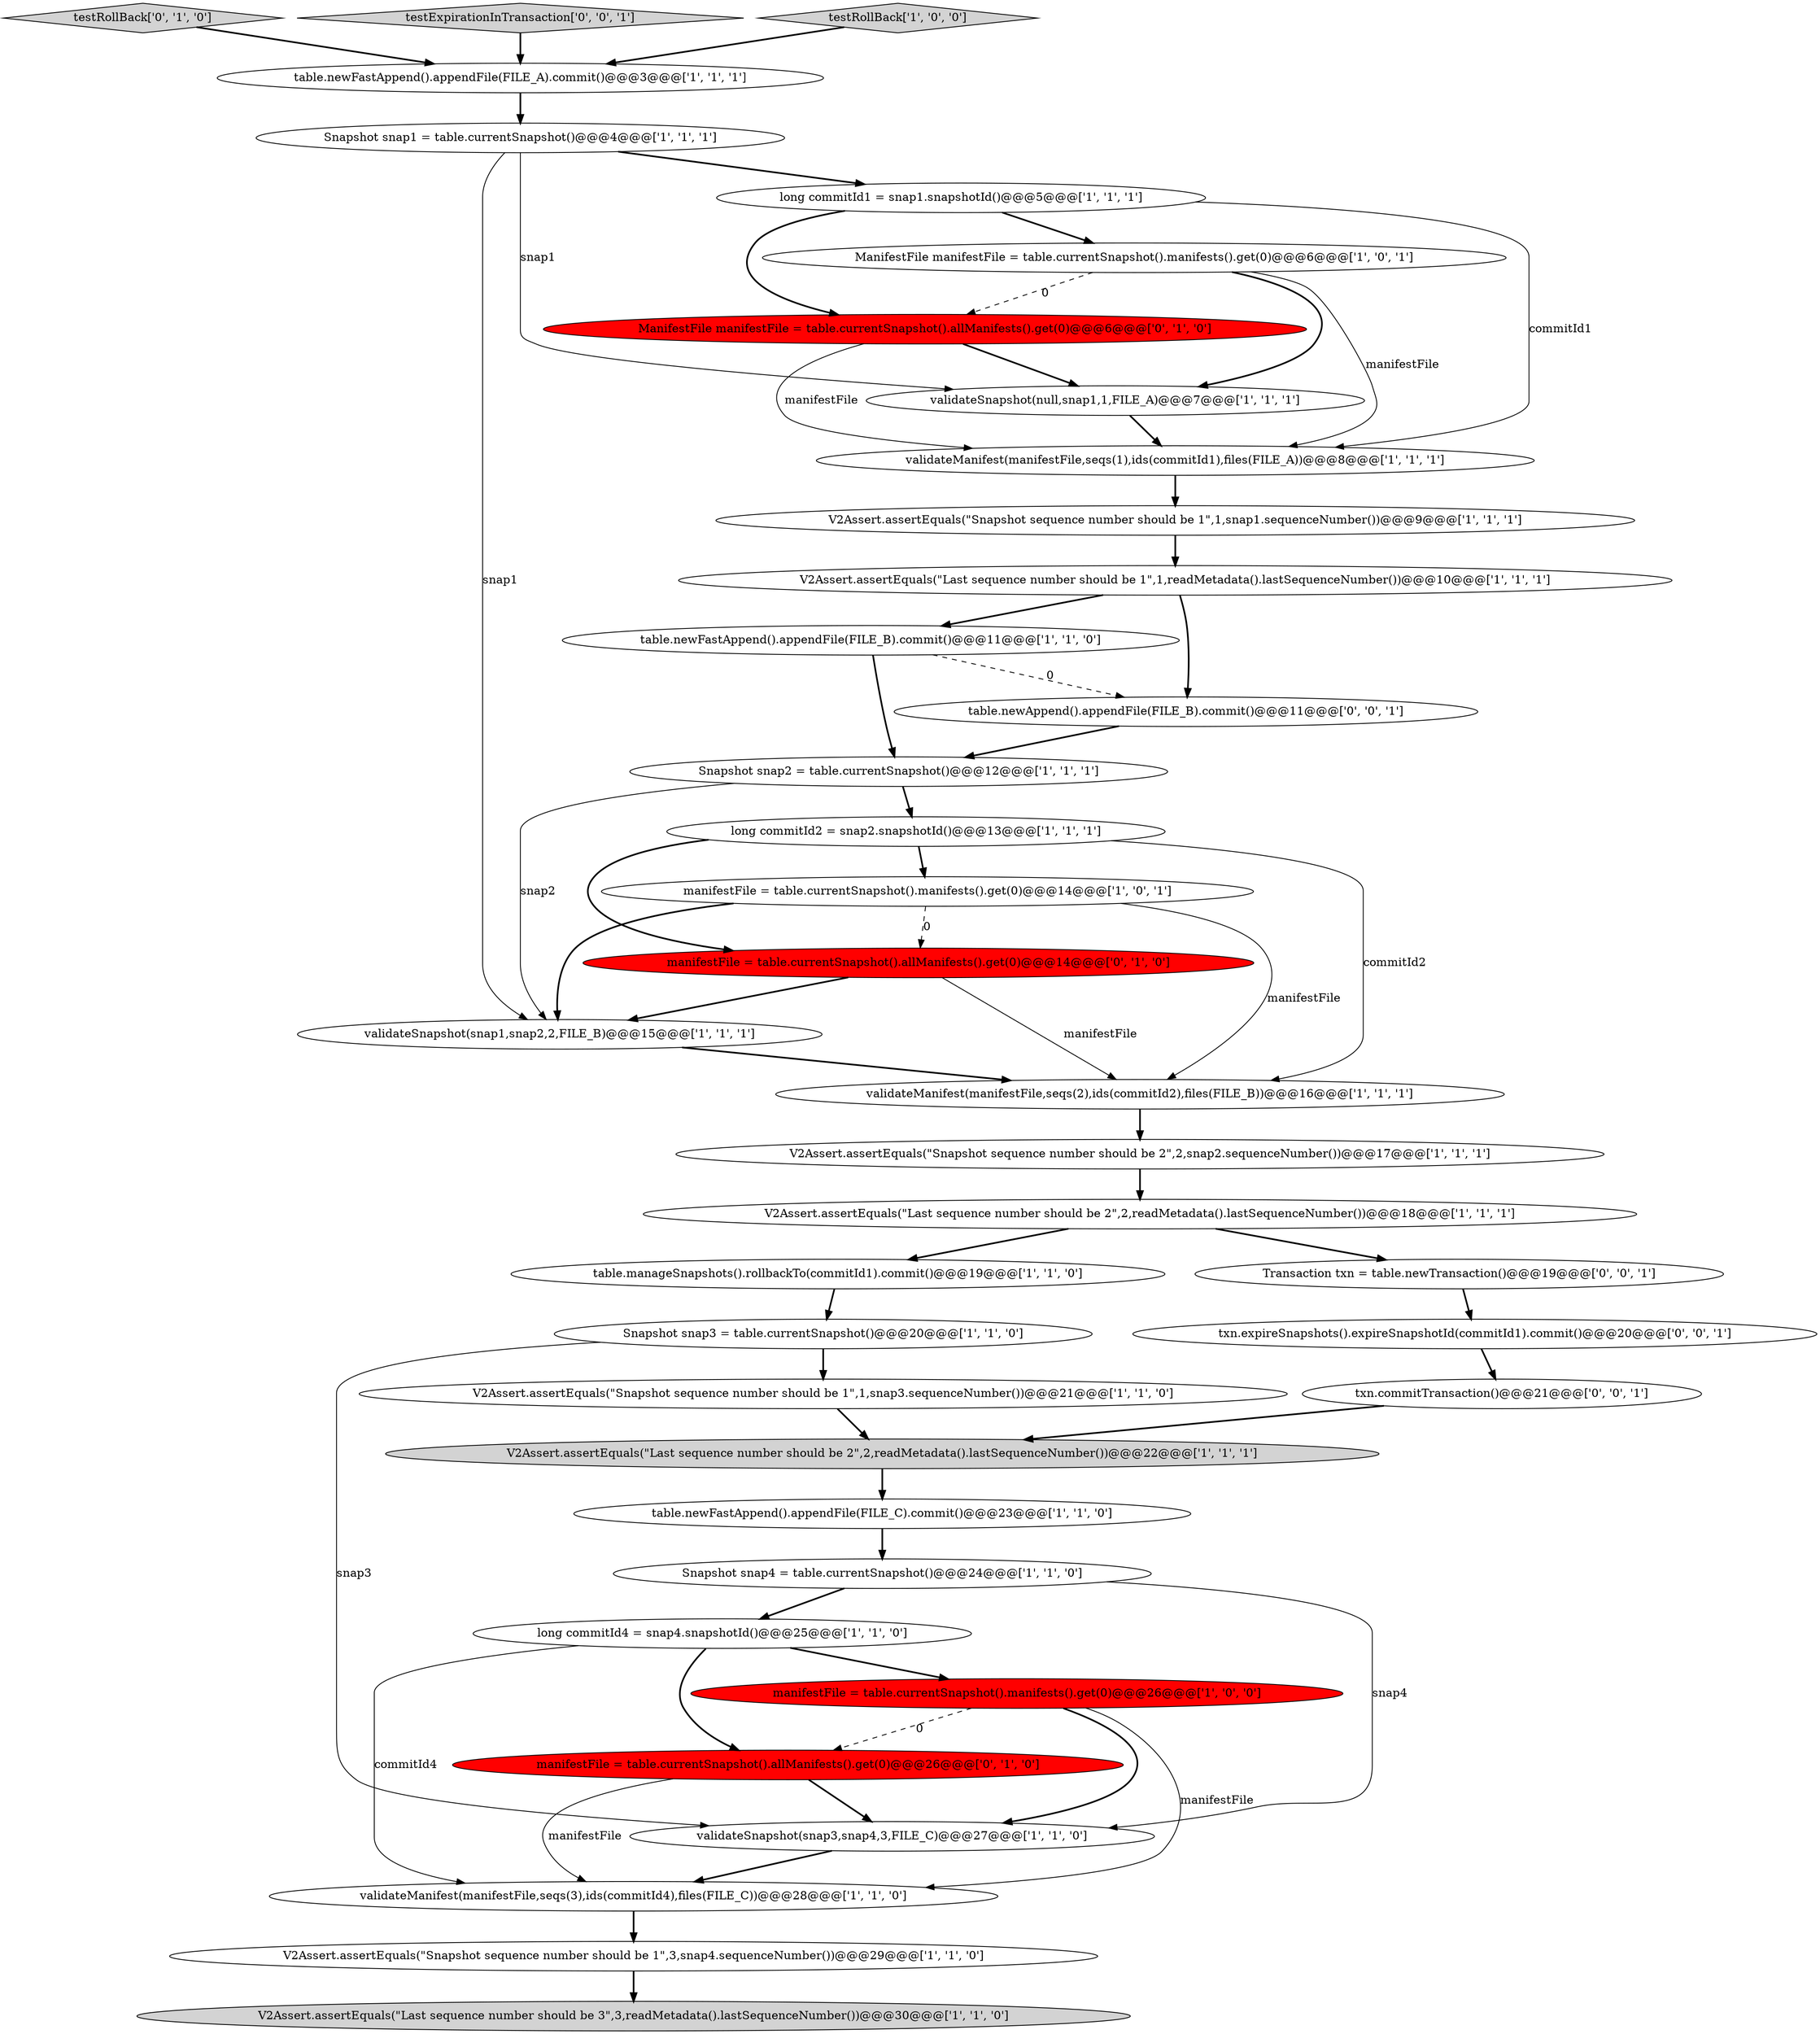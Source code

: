 digraph {
24 [style = filled, label = "validateSnapshot(null,snap1,1,FILE_A)@@@7@@@['1', '1', '1']", fillcolor = white, shape = ellipse image = "AAA0AAABBB1BBB"];
22 [style = filled, label = "validateSnapshot(snap3,snap4,3,FILE_C)@@@27@@@['1', '1', '0']", fillcolor = white, shape = ellipse image = "AAA0AAABBB1BBB"];
9 [style = filled, label = "Snapshot snap4 = table.currentSnapshot()@@@24@@@['1', '1', '0']", fillcolor = white, shape = ellipse image = "AAA0AAABBB1BBB"];
4 [style = filled, label = "V2Assert.assertEquals(\"Last sequence number should be 2\",2,readMetadata().lastSequenceNumber())@@@18@@@['1', '1', '1']", fillcolor = white, shape = ellipse image = "AAA0AAABBB1BBB"];
7 [style = filled, label = "Snapshot snap1 = table.currentSnapshot()@@@4@@@['1', '1', '1']", fillcolor = white, shape = ellipse image = "AAA0AAABBB1BBB"];
5 [style = filled, label = "table.manageSnapshots().rollbackTo(commitId1).commit()@@@19@@@['1', '1', '0']", fillcolor = white, shape = ellipse image = "AAA0AAABBB1BBB"];
31 [style = filled, label = "testRollBack['0', '1', '0']", fillcolor = lightgray, shape = diamond image = "AAA0AAABBB2BBB"];
36 [style = filled, label = "testExpirationInTransaction['0', '0', '1']", fillcolor = lightgray, shape = diamond image = "AAA0AAABBB3BBB"];
20 [style = filled, label = "manifestFile = table.currentSnapshot().manifests().get(0)@@@14@@@['1', '0', '1']", fillcolor = white, shape = ellipse image = "AAA0AAABBB1BBB"];
13 [style = filled, label = "V2Assert.assertEquals(\"Snapshot sequence number should be 1\",1,snap3.sequenceNumber())@@@21@@@['1', '1', '0']", fillcolor = white, shape = ellipse image = "AAA0AAABBB1BBB"];
3 [style = filled, label = "validateManifest(manifestFile,seqs(3),ids(commitId4),files(FILE_C))@@@28@@@['1', '1', '0']", fillcolor = white, shape = ellipse image = "AAA0AAABBB1BBB"];
1 [style = filled, label = "V2Assert.assertEquals(\"Snapshot sequence number should be 1\",3,snap4.sequenceNumber())@@@29@@@['1', '1', '0']", fillcolor = white, shape = ellipse image = "AAA0AAABBB1BBB"];
27 [style = filled, label = "manifestFile = table.currentSnapshot().manifests().get(0)@@@26@@@['1', '0', '0']", fillcolor = red, shape = ellipse image = "AAA1AAABBB1BBB"];
14 [style = filled, label = "V2Assert.assertEquals(\"Last sequence number should be 1\",1,readMetadata().lastSequenceNumber())@@@10@@@['1', '1', '1']", fillcolor = white, shape = ellipse image = "AAA0AAABBB1BBB"];
23 [style = filled, label = "long commitId4 = snap4.snapshotId()@@@25@@@['1', '1', '0']", fillcolor = white, shape = ellipse image = "AAA0AAABBB1BBB"];
25 [style = filled, label = "V2Assert.assertEquals(\"Snapshot sequence number should be 1\",1,snap1.sequenceNumber())@@@9@@@['1', '1', '1']", fillcolor = white, shape = ellipse image = "AAA0AAABBB1BBB"];
19 [style = filled, label = "validateManifest(manifestFile,seqs(2),ids(commitId2),files(FILE_B))@@@16@@@['1', '1', '1']", fillcolor = white, shape = ellipse image = "AAA0AAABBB1BBB"];
2 [style = filled, label = "table.newFastAppend().appendFile(FILE_C).commit()@@@23@@@['1', '1', '0']", fillcolor = white, shape = ellipse image = "AAA0AAABBB1BBB"];
18 [style = filled, label = "validateManifest(manifestFile,seqs(1),ids(commitId1),files(FILE_A))@@@8@@@['1', '1', '1']", fillcolor = white, shape = ellipse image = "AAA0AAABBB1BBB"];
6 [style = filled, label = "testRollBack['1', '0', '0']", fillcolor = lightgray, shape = diamond image = "AAA0AAABBB1BBB"];
16 [style = filled, label = "Snapshot snap2 = table.currentSnapshot()@@@12@@@['1', '1', '1']", fillcolor = white, shape = ellipse image = "AAA0AAABBB1BBB"];
21 [style = filled, label = "ManifestFile manifestFile = table.currentSnapshot().manifests().get(0)@@@6@@@['1', '0', '1']", fillcolor = white, shape = ellipse image = "AAA0AAABBB1BBB"];
34 [style = filled, label = "txn.expireSnapshots().expireSnapshotId(commitId1).commit()@@@20@@@['0', '0', '1']", fillcolor = white, shape = ellipse image = "AAA0AAABBB3BBB"];
11 [style = filled, label = "V2Assert.assertEquals(\"Last sequence number should be 3\",3,readMetadata().lastSequenceNumber())@@@30@@@['1', '1', '0']", fillcolor = lightgray, shape = ellipse image = "AAA0AAABBB1BBB"];
30 [style = filled, label = "ManifestFile manifestFile = table.currentSnapshot().allManifests().get(0)@@@6@@@['0', '1', '0']", fillcolor = red, shape = ellipse image = "AAA1AAABBB2BBB"];
15 [style = filled, label = "V2Assert.assertEquals(\"Last sequence number should be 2\",2,readMetadata().lastSequenceNumber())@@@22@@@['1', '1', '1']", fillcolor = lightgray, shape = ellipse image = "AAA0AAABBB1BBB"];
29 [style = filled, label = "manifestFile = table.currentSnapshot().allManifests().get(0)@@@26@@@['0', '1', '0']", fillcolor = red, shape = ellipse image = "AAA1AAABBB2BBB"];
37 [style = filled, label = "txn.commitTransaction()@@@21@@@['0', '0', '1']", fillcolor = white, shape = ellipse image = "AAA0AAABBB3BBB"];
17 [style = filled, label = "table.newFastAppend().appendFile(FILE_A).commit()@@@3@@@['1', '1', '1']", fillcolor = white, shape = ellipse image = "AAA0AAABBB1BBB"];
35 [style = filled, label = "Transaction txn = table.newTransaction()@@@19@@@['0', '0', '1']", fillcolor = white, shape = ellipse image = "AAA0AAABBB3BBB"];
33 [style = filled, label = "table.newAppend().appendFile(FILE_B).commit()@@@11@@@['0', '0', '1']", fillcolor = white, shape = ellipse image = "AAA0AAABBB3BBB"];
32 [style = filled, label = "manifestFile = table.currentSnapshot().allManifests().get(0)@@@14@@@['0', '1', '0']", fillcolor = red, shape = ellipse image = "AAA1AAABBB2BBB"];
8 [style = filled, label = "Snapshot snap3 = table.currentSnapshot()@@@20@@@['1', '1', '0']", fillcolor = white, shape = ellipse image = "AAA0AAABBB1BBB"];
28 [style = filled, label = "validateSnapshot(snap1,snap2,2,FILE_B)@@@15@@@['1', '1', '1']", fillcolor = white, shape = ellipse image = "AAA0AAABBB1BBB"];
0 [style = filled, label = "long commitId1 = snap1.snapshotId()@@@5@@@['1', '1', '1']", fillcolor = white, shape = ellipse image = "AAA0AAABBB1BBB"];
10 [style = filled, label = "V2Assert.assertEquals(\"Snapshot sequence number should be 2\",2,snap2.sequenceNumber())@@@17@@@['1', '1', '1']", fillcolor = white, shape = ellipse image = "AAA0AAABBB1BBB"];
12 [style = filled, label = "long commitId2 = snap2.snapshotId()@@@13@@@['1', '1', '1']", fillcolor = white, shape = ellipse image = "AAA0AAABBB1BBB"];
26 [style = filled, label = "table.newFastAppend().appendFile(FILE_B).commit()@@@11@@@['1', '1', '0']", fillcolor = white, shape = ellipse image = "AAA0AAABBB1BBB"];
6->17 [style = bold, label=""];
30->18 [style = solid, label="manifestFile"];
5->8 [style = bold, label=""];
0->30 [style = bold, label=""];
30->24 [style = bold, label=""];
15->2 [style = bold, label=""];
33->16 [style = bold, label=""];
4->35 [style = bold, label=""];
29->3 [style = solid, label="manifestFile"];
23->27 [style = bold, label=""];
3->1 [style = bold, label=""];
7->24 [style = solid, label="snap1"];
20->28 [style = bold, label=""];
12->32 [style = bold, label=""];
12->20 [style = bold, label=""];
26->33 [style = dashed, label="0"];
19->10 [style = bold, label=""];
7->0 [style = bold, label=""];
21->24 [style = bold, label=""];
0->21 [style = bold, label=""];
25->14 [style = bold, label=""];
2->9 [style = bold, label=""];
37->15 [style = bold, label=""];
12->19 [style = solid, label="commitId2"];
9->22 [style = solid, label="snap4"];
24->18 [style = bold, label=""];
27->22 [style = bold, label=""];
16->28 [style = solid, label="snap2"];
14->33 [style = bold, label=""];
23->3 [style = solid, label="commitId4"];
1->11 [style = bold, label=""];
32->19 [style = solid, label="manifestFile"];
21->30 [style = dashed, label="0"];
17->7 [style = bold, label=""];
14->26 [style = bold, label=""];
9->23 [style = bold, label=""];
26->16 [style = bold, label=""];
22->3 [style = bold, label=""];
23->29 [style = bold, label=""];
27->29 [style = dashed, label="0"];
27->3 [style = solid, label="manifestFile"];
7->28 [style = solid, label="snap1"];
34->37 [style = bold, label=""];
21->18 [style = solid, label="manifestFile"];
28->19 [style = bold, label=""];
18->25 [style = bold, label=""];
10->4 [style = bold, label=""];
0->18 [style = solid, label="commitId1"];
20->19 [style = solid, label="manifestFile"];
20->32 [style = dashed, label="0"];
13->15 [style = bold, label=""];
36->17 [style = bold, label=""];
29->22 [style = bold, label=""];
31->17 [style = bold, label=""];
8->22 [style = solid, label="snap3"];
35->34 [style = bold, label=""];
32->28 [style = bold, label=""];
16->12 [style = bold, label=""];
4->5 [style = bold, label=""];
8->13 [style = bold, label=""];
}
